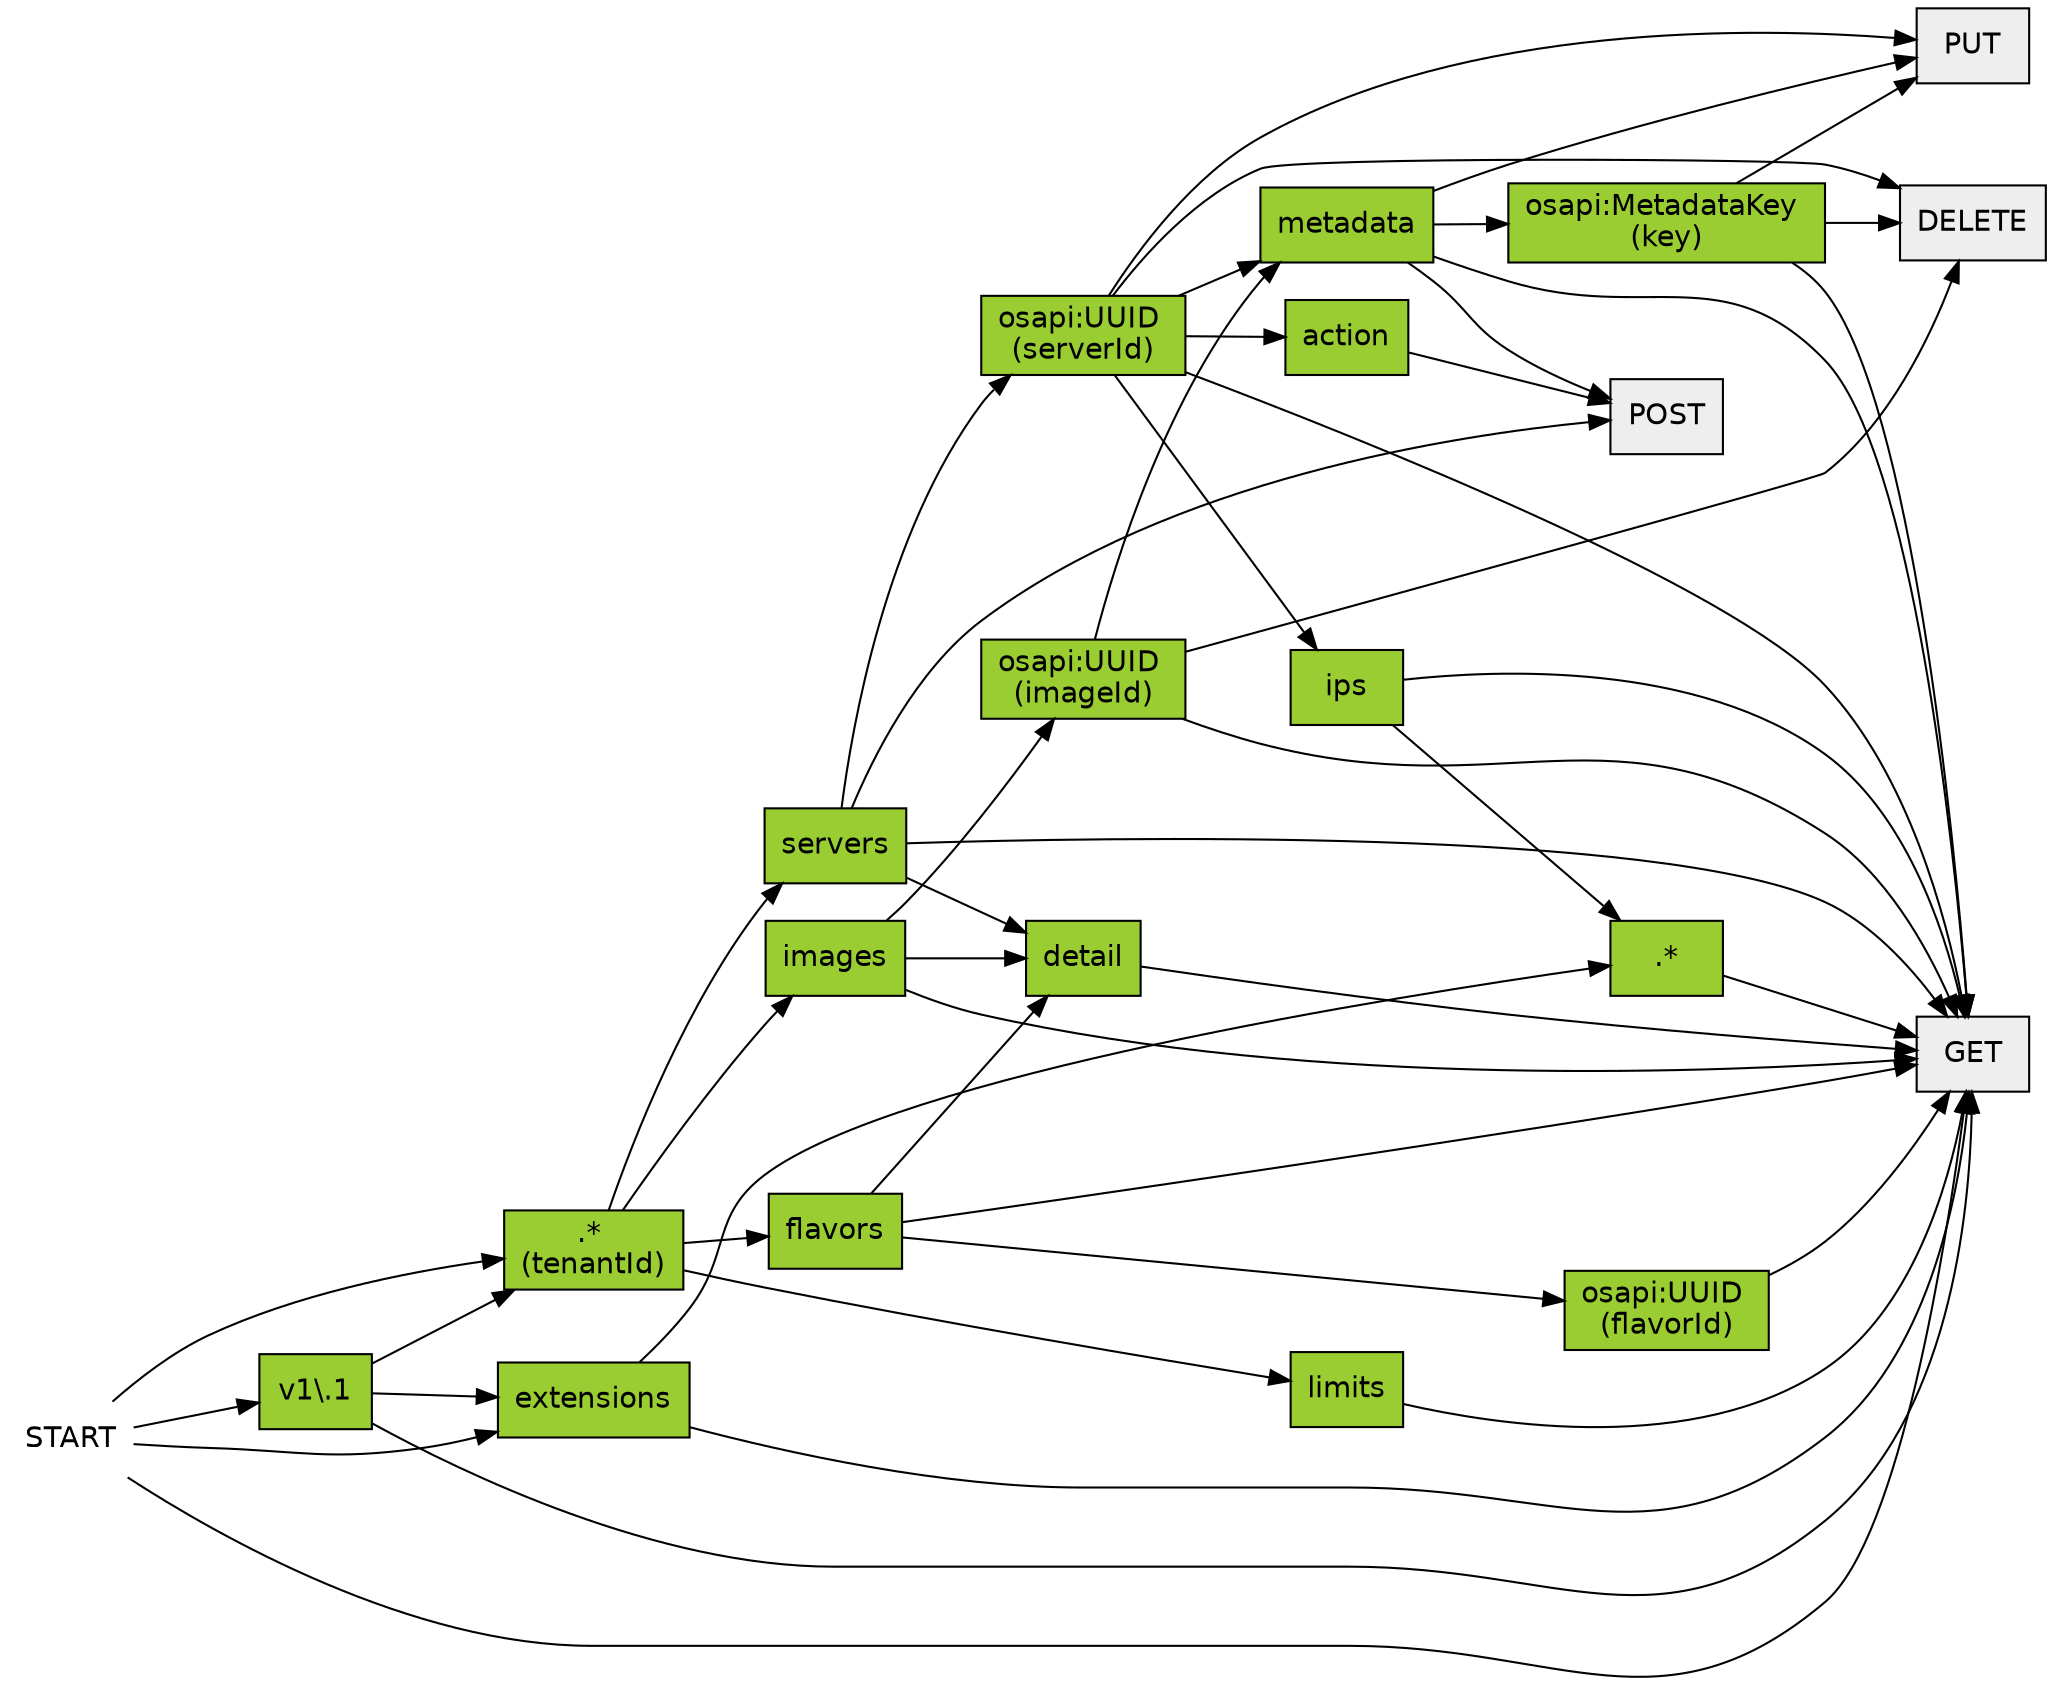 digraph Checker { rankdir=LR; fontname="Helvetica"; labelloc=b;
       
                    node [fontname="Helvetica", shape=rect, style=filled,fillcolor="#EEEEEE"]
               
           {
           rank=source
           S0
           }
           {
           S0->d17e15
           S0->d17e88
           S0->d17e246
           S0->d17e5866
           d17e15->d17e88
           d17e15->d17e246
           d17e15->d17e5866
           d17e88->d17e171
           d17e88->d17e5866
           d17e171->d17e5866
           d17e246->d17e248
           d17e246->d17e315
           d17e246->d17e2589
           d17e246->d17e3754
           d17e248->d17e5866
           d17e315->d17e518
           d17e315->d17e619
           d17e315->d17e5866
           d17e315->d17e6514
           d17e518->d17e5866
           d17e619->d17e867
           d17e619->d17e1578
           d17e619->d17e1785
           d17e619->d17e5866
           d17e619->d17e6884
           d17e619->d17e6444
           d17e867->d17e6514
           d17e1578->d17e171
           d17e1578->d17e5866
           d17e1785->d17e2244
           d17e1785->d17e6884
           d17e1785->d17e6514
           d17e1785->d17e5866
           d17e2244->d17e5866
           d17e2244->d17e6884
           d17e2244->d17e6444
           d17e2589->d17e518
           d17e2589->d17e2807
           d17e2589->d17e5866
           d17e2807->d17e1785
           d17e2807->d17e5866
           d17e2807->d17e6444
           d17e3754->d17e518
           d17e3754->d17e3948
           d17e3754->d17e5866
           d17e3948->d17e5866
           }

//Nodes

       REAL_START[style=invis]
S0[label="START", shape=none, fillcolor="white"]
d17e15[label="v1\\.1", fillcolor="yellowgreen"]
d17e88[label="extensions", fillcolor="yellowgreen"]
d17e171[label=".*", fillcolor="yellowgreen"]
d17e246[label=".* \n(tenantId)", fillcolor="yellowgreen"]
d17e248[label="limits", fillcolor="yellowgreen"]
d17e315[label="servers", fillcolor="yellowgreen"]
d17e518[label="detail", fillcolor="yellowgreen"]
d17e619[label="osapi:UUID \n(serverId)", fillcolor="yellowgreen"]
d17e867[label="action", fillcolor="yellowgreen"]
d17e1578[label="ips", fillcolor="yellowgreen"]
d17e1785[label="metadata", fillcolor="yellowgreen"]
d17e2244[label="osapi:MetadataKey \n(key)", fillcolor="yellowgreen"]
d17e2589[label="images", fillcolor="yellowgreen"]
d17e2807[label="osapi:UUID \n(imageId)", fillcolor="yellowgreen"]
d17e3754[label="flavors", fillcolor="yellowgreen"]
d17e3948[label="osapi:UUID \n(flavorId)", fillcolor="yellowgreen"]
d17e5866[label="GET"]
d17e6444[label="DELETE"]
d17e6514[label="POST"]
d17e6884[label="PUT"]
}